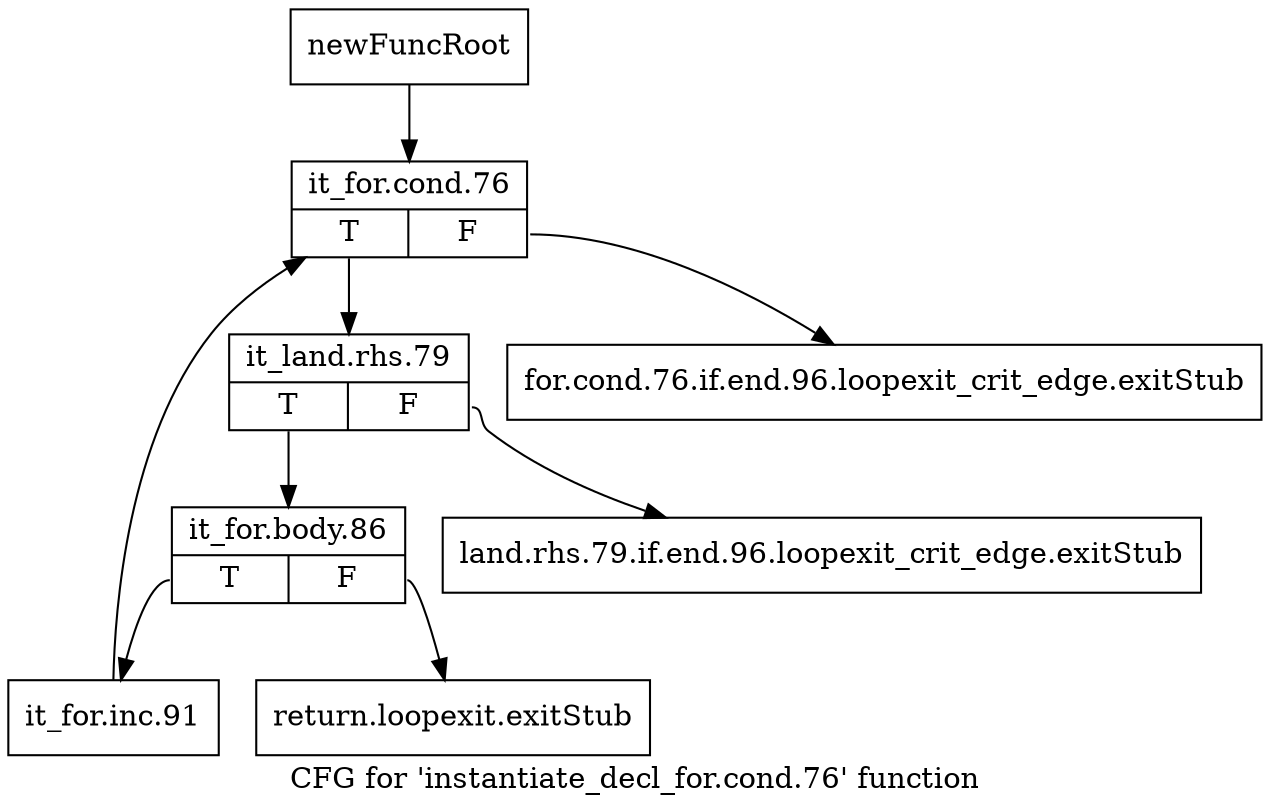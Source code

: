 digraph "CFG for 'instantiate_decl_for.cond.76' function" {
	label="CFG for 'instantiate_decl_for.cond.76' function";

	Node0xb0d8f60 [shape=record,label="{newFuncRoot}"];
	Node0xb0d8f60 -> Node0xb0d90a0;
	Node0xb0d8fb0 [shape=record,label="{for.cond.76.if.end.96.loopexit_crit_edge.exitStub}"];
	Node0xb0d9000 [shape=record,label="{land.rhs.79.if.end.96.loopexit_crit_edge.exitStub}"];
	Node0xb0d9050 [shape=record,label="{return.loopexit.exitStub}"];
	Node0xb0d90a0 [shape=record,label="{it_for.cond.76|{<s0>T|<s1>F}}"];
	Node0xb0d90a0:s0 -> Node0xb0d90f0;
	Node0xb0d90a0:s1 -> Node0xb0d8fb0;
	Node0xb0d90f0 [shape=record,label="{it_land.rhs.79|{<s0>T|<s1>F}}"];
	Node0xb0d90f0:s0 -> Node0xb0d9140;
	Node0xb0d90f0:s1 -> Node0xb0d9000;
	Node0xb0d9140 [shape=record,label="{it_for.body.86|{<s0>T|<s1>F}}"];
	Node0xb0d9140:s0 -> Node0xb0d9190;
	Node0xb0d9140:s1 -> Node0xb0d9050;
	Node0xb0d9190 [shape=record,label="{it_for.inc.91}"];
	Node0xb0d9190 -> Node0xb0d90a0;
}
